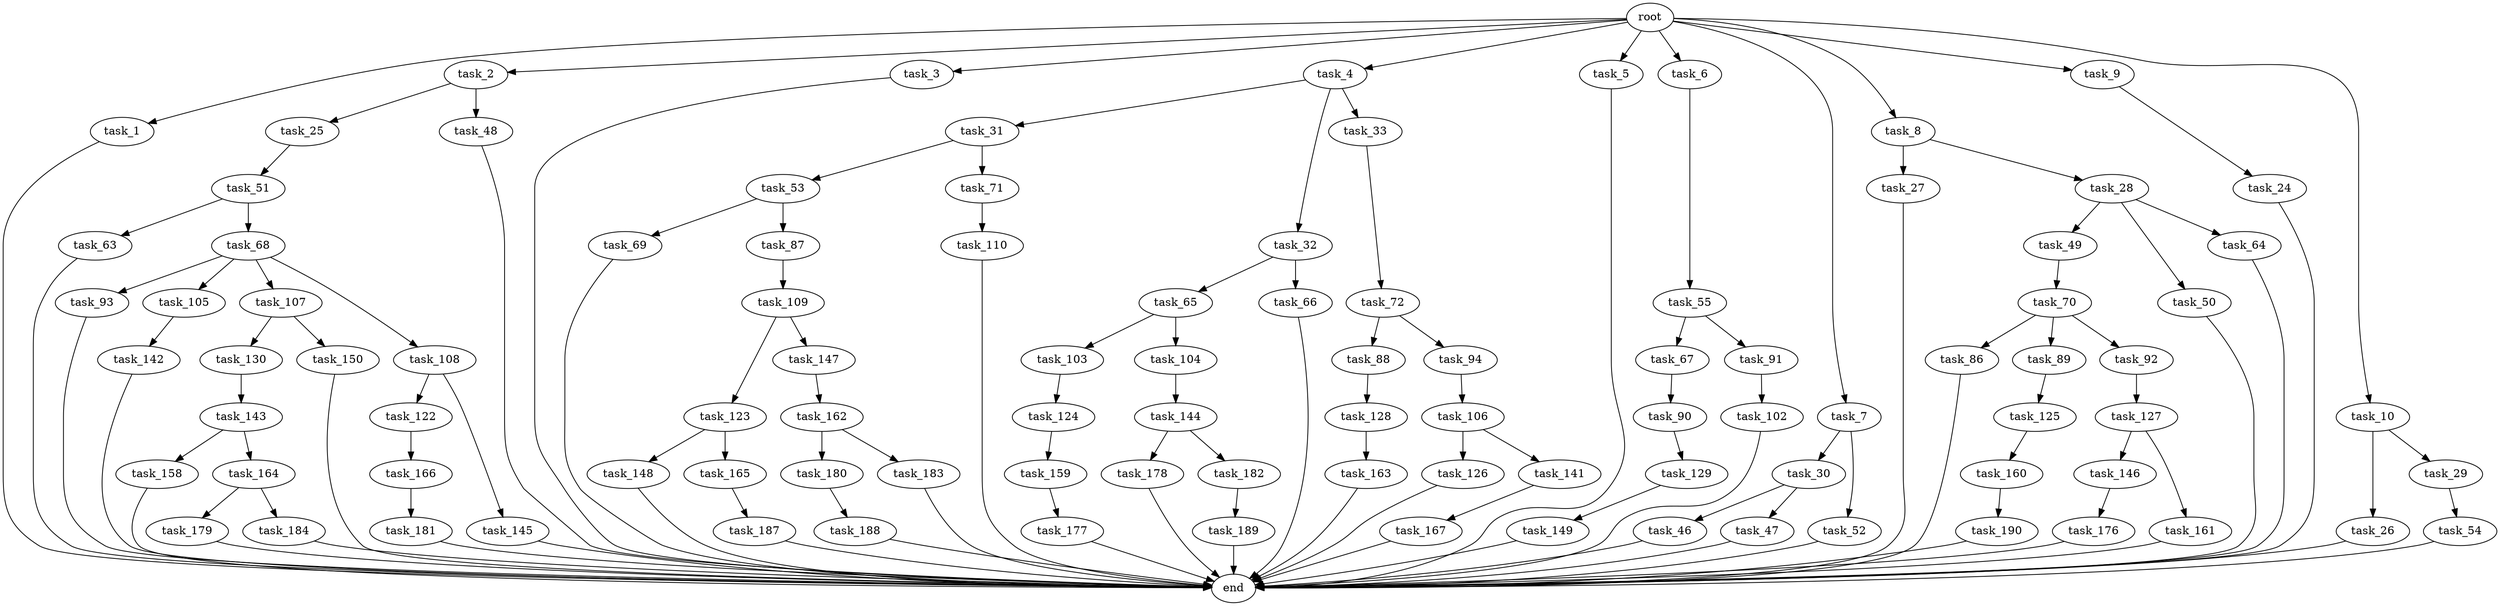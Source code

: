 digraph G {
  root [size="0.000000"];
  task_1 [size="1024.000000"];
  task_2 [size="1024.000000"];
  task_3 [size="1024.000000"];
  task_4 [size="1024.000000"];
  task_5 [size="1024.000000"];
  task_6 [size="1024.000000"];
  task_7 [size="1024.000000"];
  task_8 [size="1024.000000"];
  task_9 [size="1024.000000"];
  task_10 [size="1024.000000"];
  task_24 [size="420906795008.000000"];
  task_25 [size="549755813888.000000"];
  task_26 [size="549755813888.000000"];
  task_27 [size="420906795008.000000"];
  task_28 [size="420906795008.000000"];
  task_29 [size="549755813888.000000"];
  task_30 [size="34359738368.000000"];
  task_31 [size="137438953472.000000"];
  task_32 [size="137438953472.000000"];
  task_33 [size="137438953472.000000"];
  task_46 [size="137438953472.000000"];
  task_47 [size="137438953472.000000"];
  task_48 [size="549755813888.000000"];
  task_49 [size="34359738368.000000"];
  task_50 [size="34359738368.000000"];
  task_51 [size="34359738368.000000"];
  task_52 [size="34359738368.000000"];
  task_53 [size="77309411328.000000"];
  task_54 [size="309237645312.000000"];
  task_55 [size="34359738368.000000"];
  task_63 [size="309237645312.000000"];
  task_64 [size="34359738368.000000"];
  task_65 [size="858993459200.000000"];
  task_66 [size="858993459200.000000"];
  task_67 [size="77309411328.000000"];
  task_68 [size="309237645312.000000"];
  task_69 [size="309237645312.000000"];
  task_70 [size="309237645312.000000"];
  task_71 [size="77309411328.000000"];
  task_72 [size="214748364800.000000"];
  task_86 [size="77309411328.000000"];
  task_87 [size="309237645312.000000"];
  task_88 [size="34359738368.000000"];
  task_89 [size="77309411328.000000"];
  task_90 [size="695784701952.000000"];
  task_91 [size="77309411328.000000"];
  task_92 [size="77309411328.000000"];
  task_93 [size="549755813888.000000"];
  task_94 [size="34359738368.000000"];
  task_102 [size="214748364800.000000"];
  task_103 [size="549755813888.000000"];
  task_104 [size="549755813888.000000"];
  task_105 [size="549755813888.000000"];
  task_106 [size="420906795008.000000"];
  task_107 [size="549755813888.000000"];
  task_108 [size="549755813888.000000"];
  task_109 [size="549755813888.000000"];
  task_110 [size="77309411328.000000"];
  task_122 [size="420906795008.000000"];
  task_123 [size="420906795008.000000"];
  task_124 [size="695784701952.000000"];
  task_125 [size="214748364800.000000"];
  task_126 [size="695784701952.000000"];
  task_127 [size="309237645312.000000"];
  task_128 [size="34359738368.000000"];
  task_129 [size="77309411328.000000"];
  task_130 [size="214748364800.000000"];
  task_141 [size="695784701952.000000"];
  task_142 [size="214748364800.000000"];
  task_143 [size="420906795008.000000"];
  task_144 [size="695784701952.000000"];
  task_145 [size="420906795008.000000"];
  task_146 [size="137438953472.000000"];
  task_147 [size="420906795008.000000"];
  task_148 [size="214748364800.000000"];
  task_149 [size="695784701952.000000"];
  task_150 [size="214748364800.000000"];
  task_158 [size="309237645312.000000"];
  task_159 [size="858993459200.000000"];
  task_160 [size="420906795008.000000"];
  task_161 [size="137438953472.000000"];
  task_162 [size="858993459200.000000"];
  task_163 [size="309237645312.000000"];
  task_164 [size="309237645312.000000"];
  task_165 [size="214748364800.000000"];
  task_166 [size="137438953472.000000"];
  task_167 [size="214748364800.000000"];
  task_176 [size="695784701952.000000"];
  task_177 [size="137438953472.000000"];
  task_178 [size="695784701952.000000"];
  task_179 [size="858993459200.000000"];
  task_180 [size="858993459200.000000"];
  task_181 [size="214748364800.000000"];
  task_182 [size="695784701952.000000"];
  task_183 [size="858993459200.000000"];
  task_184 [size="858993459200.000000"];
  task_187 [size="34359738368.000000"];
  task_188 [size="420906795008.000000"];
  task_189 [size="34359738368.000000"];
  task_190 [size="858993459200.000000"];
  end [size="0.000000"];

  root -> task_1 [size="1.000000"];
  root -> task_2 [size="1.000000"];
  root -> task_3 [size="1.000000"];
  root -> task_4 [size="1.000000"];
  root -> task_5 [size="1.000000"];
  root -> task_6 [size="1.000000"];
  root -> task_7 [size="1.000000"];
  root -> task_8 [size="1.000000"];
  root -> task_9 [size="1.000000"];
  root -> task_10 [size="1.000000"];
  task_1 -> end [size="1.000000"];
  task_2 -> task_25 [size="536870912.000000"];
  task_2 -> task_48 [size="536870912.000000"];
  task_3 -> end [size="1.000000"];
  task_4 -> task_31 [size="134217728.000000"];
  task_4 -> task_32 [size="134217728.000000"];
  task_4 -> task_33 [size="134217728.000000"];
  task_5 -> end [size="1.000000"];
  task_6 -> task_55 [size="33554432.000000"];
  task_7 -> task_30 [size="33554432.000000"];
  task_7 -> task_52 [size="33554432.000000"];
  task_8 -> task_27 [size="411041792.000000"];
  task_8 -> task_28 [size="411041792.000000"];
  task_9 -> task_24 [size="411041792.000000"];
  task_10 -> task_26 [size="536870912.000000"];
  task_10 -> task_29 [size="536870912.000000"];
  task_24 -> end [size="1.000000"];
  task_25 -> task_51 [size="33554432.000000"];
  task_26 -> end [size="1.000000"];
  task_27 -> end [size="1.000000"];
  task_28 -> task_49 [size="33554432.000000"];
  task_28 -> task_50 [size="33554432.000000"];
  task_28 -> task_64 [size="33554432.000000"];
  task_29 -> task_54 [size="301989888.000000"];
  task_30 -> task_46 [size="134217728.000000"];
  task_30 -> task_47 [size="134217728.000000"];
  task_31 -> task_53 [size="75497472.000000"];
  task_31 -> task_71 [size="75497472.000000"];
  task_32 -> task_65 [size="838860800.000000"];
  task_32 -> task_66 [size="838860800.000000"];
  task_33 -> task_72 [size="209715200.000000"];
  task_46 -> end [size="1.000000"];
  task_47 -> end [size="1.000000"];
  task_48 -> end [size="1.000000"];
  task_49 -> task_70 [size="301989888.000000"];
  task_50 -> end [size="1.000000"];
  task_51 -> task_63 [size="301989888.000000"];
  task_51 -> task_68 [size="301989888.000000"];
  task_52 -> end [size="1.000000"];
  task_53 -> task_69 [size="301989888.000000"];
  task_53 -> task_87 [size="301989888.000000"];
  task_54 -> end [size="1.000000"];
  task_55 -> task_67 [size="75497472.000000"];
  task_55 -> task_91 [size="75497472.000000"];
  task_63 -> end [size="1.000000"];
  task_64 -> end [size="1.000000"];
  task_65 -> task_103 [size="536870912.000000"];
  task_65 -> task_104 [size="536870912.000000"];
  task_66 -> end [size="1.000000"];
  task_67 -> task_90 [size="679477248.000000"];
  task_68 -> task_93 [size="536870912.000000"];
  task_68 -> task_105 [size="536870912.000000"];
  task_68 -> task_107 [size="536870912.000000"];
  task_68 -> task_108 [size="536870912.000000"];
  task_69 -> end [size="1.000000"];
  task_70 -> task_86 [size="75497472.000000"];
  task_70 -> task_89 [size="75497472.000000"];
  task_70 -> task_92 [size="75497472.000000"];
  task_71 -> task_110 [size="75497472.000000"];
  task_72 -> task_88 [size="33554432.000000"];
  task_72 -> task_94 [size="33554432.000000"];
  task_86 -> end [size="1.000000"];
  task_87 -> task_109 [size="536870912.000000"];
  task_88 -> task_128 [size="33554432.000000"];
  task_89 -> task_125 [size="209715200.000000"];
  task_90 -> task_129 [size="75497472.000000"];
  task_91 -> task_102 [size="209715200.000000"];
  task_92 -> task_127 [size="301989888.000000"];
  task_93 -> end [size="1.000000"];
  task_94 -> task_106 [size="411041792.000000"];
  task_102 -> end [size="1.000000"];
  task_103 -> task_124 [size="679477248.000000"];
  task_104 -> task_144 [size="679477248.000000"];
  task_105 -> task_142 [size="209715200.000000"];
  task_106 -> task_126 [size="679477248.000000"];
  task_106 -> task_141 [size="679477248.000000"];
  task_107 -> task_130 [size="209715200.000000"];
  task_107 -> task_150 [size="209715200.000000"];
  task_108 -> task_122 [size="411041792.000000"];
  task_108 -> task_145 [size="411041792.000000"];
  task_109 -> task_123 [size="411041792.000000"];
  task_109 -> task_147 [size="411041792.000000"];
  task_110 -> end [size="1.000000"];
  task_122 -> task_166 [size="134217728.000000"];
  task_123 -> task_148 [size="209715200.000000"];
  task_123 -> task_165 [size="209715200.000000"];
  task_124 -> task_159 [size="838860800.000000"];
  task_125 -> task_160 [size="411041792.000000"];
  task_126 -> end [size="1.000000"];
  task_127 -> task_146 [size="134217728.000000"];
  task_127 -> task_161 [size="134217728.000000"];
  task_128 -> task_163 [size="301989888.000000"];
  task_129 -> task_149 [size="679477248.000000"];
  task_130 -> task_143 [size="411041792.000000"];
  task_141 -> task_167 [size="209715200.000000"];
  task_142 -> end [size="1.000000"];
  task_143 -> task_158 [size="301989888.000000"];
  task_143 -> task_164 [size="301989888.000000"];
  task_144 -> task_178 [size="679477248.000000"];
  task_144 -> task_182 [size="679477248.000000"];
  task_145 -> end [size="1.000000"];
  task_146 -> task_176 [size="679477248.000000"];
  task_147 -> task_162 [size="838860800.000000"];
  task_148 -> end [size="1.000000"];
  task_149 -> end [size="1.000000"];
  task_150 -> end [size="1.000000"];
  task_158 -> end [size="1.000000"];
  task_159 -> task_177 [size="134217728.000000"];
  task_160 -> task_190 [size="838860800.000000"];
  task_161 -> end [size="1.000000"];
  task_162 -> task_180 [size="838860800.000000"];
  task_162 -> task_183 [size="838860800.000000"];
  task_163 -> end [size="1.000000"];
  task_164 -> task_179 [size="838860800.000000"];
  task_164 -> task_184 [size="838860800.000000"];
  task_165 -> task_187 [size="33554432.000000"];
  task_166 -> task_181 [size="209715200.000000"];
  task_167 -> end [size="1.000000"];
  task_176 -> end [size="1.000000"];
  task_177 -> end [size="1.000000"];
  task_178 -> end [size="1.000000"];
  task_179 -> end [size="1.000000"];
  task_180 -> task_188 [size="411041792.000000"];
  task_181 -> end [size="1.000000"];
  task_182 -> task_189 [size="33554432.000000"];
  task_183 -> end [size="1.000000"];
  task_184 -> end [size="1.000000"];
  task_187 -> end [size="1.000000"];
  task_188 -> end [size="1.000000"];
  task_189 -> end [size="1.000000"];
  task_190 -> end [size="1.000000"];
}
